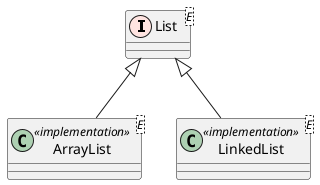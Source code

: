 @startuml

class List<E> << (I,mistyrose) >> {

}

class ArrayList<E> <<implementation>> {

}

class LinkedList<E> <<implementation>> {

}

List <|-- ArrayList
List <|-- LinkedList

@enduml

